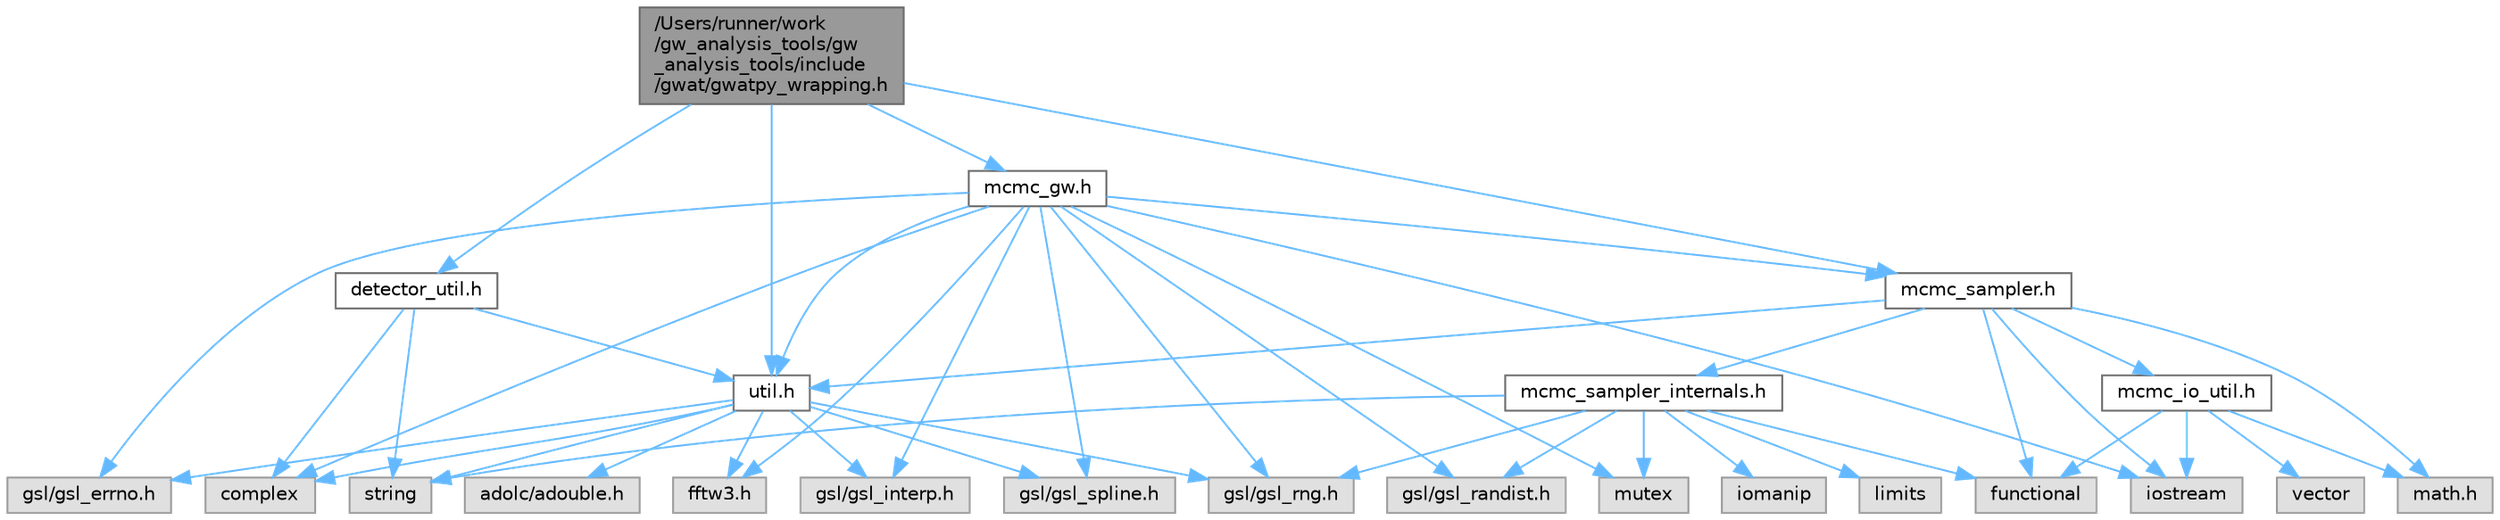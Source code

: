 digraph "/Users/runner/work/gw_analysis_tools/gw_analysis_tools/include/gwat/gwatpy_wrapping.h"
{
 // LATEX_PDF_SIZE
  bgcolor="transparent";
  edge [fontname=Helvetica,fontsize=10,labelfontname=Helvetica,labelfontsize=10];
  node [fontname=Helvetica,fontsize=10,shape=box,height=0.2,width=0.4];
  Node1 [label="/Users/runner/work\l/gw_analysis_tools/gw\l_analysis_tools/include\l/gwat/gwatpy_wrapping.h",height=0.2,width=0.4,color="gray40", fillcolor="grey60", style="filled", fontcolor="black",tooltip=" "];
  Node1 -> Node2 [color="steelblue1",style="solid"];
  Node2 [label="util.h",height=0.2,width=0.4,color="grey40", fillcolor="white", style="filled",URL="$util_8h.html",tooltip=" "];
  Node2 -> Node3 [color="steelblue1",style="solid"];
  Node3 [label="string",height=0.2,width=0.4,color="grey60", fillcolor="#E0E0E0", style="filled",tooltip=" "];
  Node2 -> Node4 [color="steelblue1",style="solid"];
  Node4 [label="complex",height=0.2,width=0.4,color="grey60", fillcolor="#E0E0E0", style="filled",tooltip=" "];
  Node2 -> Node5 [color="steelblue1",style="solid"];
  Node5 [label="adolc/adouble.h",height=0.2,width=0.4,color="grey60", fillcolor="#E0E0E0", style="filled",tooltip=" "];
  Node2 -> Node6 [color="steelblue1",style="solid"];
  Node6 [label="fftw3.h",height=0.2,width=0.4,color="grey60", fillcolor="#E0E0E0", style="filled",tooltip=" "];
  Node2 -> Node7 [color="steelblue1",style="solid"];
  Node7 [label="gsl/gsl_interp.h",height=0.2,width=0.4,color="grey60", fillcolor="#E0E0E0", style="filled",tooltip=" "];
  Node2 -> Node8 [color="steelblue1",style="solid"];
  Node8 [label="gsl/gsl_spline.h",height=0.2,width=0.4,color="grey60", fillcolor="#E0E0E0", style="filled",tooltip=" "];
  Node2 -> Node9 [color="steelblue1",style="solid"];
  Node9 [label="gsl/gsl_errno.h",height=0.2,width=0.4,color="grey60", fillcolor="#E0E0E0", style="filled",tooltip=" "];
  Node2 -> Node10 [color="steelblue1",style="solid"];
  Node10 [label="gsl/gsl_rng.h",height=0.2,width=0.4,color="grey60", fillcolor="#E0E0E0", style="filled",tooltip=" "];
  Node1 -> Node11 [color="steelblue1",style="solid"];
  Node11 [label="detector_util.h",height=0.2,width=0.4,color="grey40", fillcolor="white", style="filled",URL="$detector__util_8h.html",tooltip=" "];
  Node11 -> Node3 [color="steelblue1",style="solid"];
  Node11 -> Node4 [color="steelblue1",style="solid"];
  Node11 -> Node2 [color="steelblue1",style="solid"];
  Node1 -> Node12 [color="steelblue1",style="solid"];
  Node12 [label="mcmc_gw.h",height=0.2,width=0.4,color="grey40", fillcolor="white", style="filled",URL="$mcmc__gw_8h.html",tooltip=" "];
  Node12 -> Node4 [color="steelblue1",style="solid"];
  Node12 -> Node6 [color="steelblue1",style="solid"];
  Node12 -> Node2 [color="steelblue1",style="solid"];
  Node12 -> Node13 [color="steelblue1",style="solid"];
  Node13 [label="iostream",height=0.2,width=0.4,color="grey60", fillcolor="#E0E0E0", style="filled",tooltip=" "];
  Node12 -> Node7 [color="steelblue1",style="solid"];
  Node12 -> Node14 [color="steelblue1",style="solid"];
  Node14 [label="gsl/gsl_randist.h",height=0.2,width=0.4,color="grey60", fillcolor="#E0E0E0", style="filled",tooltip=" "];
  Node12 -> Node10 [color="steelblue1",style="solid"];
  Node12 -> Node8 [color="steelblue1",style="solid"];
  Node12 -> Node9 [color="steelblue1",style="solid"];
  Node12 -> Node15 [color="steelblue1",style="solid"];
  Node15 [label="mutex",height=0.2,width=0.4,color="grey60", fillcolor="#E0E0E0", style="filled",tooltip=" "];
  Node12 -> Node16 [color="steelblue1",style="solid"];
  Node16 [label="mcmc_sampler.h",height=0.2,width=0.4,color="grey40", fillcolor="white", style="filled",URL="$mcmc__sampler_8h.html",tooltip=" "];
  Node16 -> Node13 [color="steelblue1",style="solid"];
  Node16 -> Node17 [color="steelblue1",style="solid"];
  Node17 [label="functional",height=0.2,width=0.4,color="grey60", fillcolor="#E0E0E0", style="filled",tooltip=" "];
  Node16 -> Node18 [color="steelblue1",style="solid"];
  Node18 [label="math.h",height=0.2,width=0.4,color="grey60", fillcolor="#E0E0E0", style="filled",tooltip=" "];
  Node16 -> Node19 [color="steelblue1",style="solid"];
  Node19 [label="mcmc_sampler_internals.h",height=0.2,width=0.4,color="grey40", fillcolor="white", style="filled",URL="$mcmc__sampler__internals_8h.html",tooltip=" "];
  Node19 -> Node14 [color="steelblue1",style="solid"];
  Node19 -> Node10 [color="steelblue1",style="solid"];
  Node19 -> Node3 [color="steelblue1",style="solid"];
  Node19 -> Node17 [color="steelblue1",style="solid"];
  Node19 -> Node20 [color="steelblue1",style="solid"];
  Node20 [label="limits",height=0.2,width=0.4,color="grey60", fillcolor="#E0E0E0", style="filled",tooltip=" "];
  Node19 -> Node21 [color="steelblue1",style="solid"];
  Node21 [label="iomanip",height=0.2,width=0.4,color="grey60", fillcolor="#E0E0E0", style="filled",tooltip=" "];
  Node19 -> Node15 [color="steelblue1",style="solid"];
  Node16 -> Node22 [color="steelblue1",style="solid"];
  Node22 [label="mcmc_io_util.h",height=0.2,width=0.4,color="grey40", fillcolor="white", style="filled",URL="$mcmc__io__util_8h.html",tooltip=" "];
  Node22 -> Node13 [color="steelblue1",style="solid"];
  Node22 -> Node23 [color="steelblue1",style="solid"];
  Node23 [label="vector",height=0.2,width=0.4,color="grey60", fillcolor="#E0E0E0", style="filled",tooltip=" "];
  Node22 -> Node17 [color="steelblue1",style="solid"];
  Node22 -> Node18 [color="steelblue1",style="solid"];
  Node16 -> Node2 [color="steelblue1",style="solid"];
  Node1 -> Node16 [color="steelblue1",style="solid"];
}

